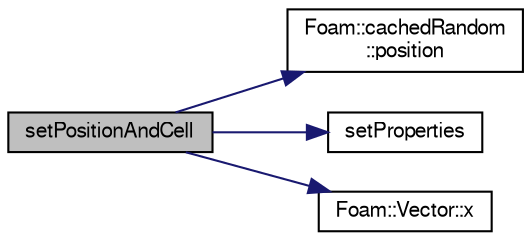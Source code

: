 digraph "setPositionAndCell"
{
  bgcolor="transparent";
  edge [fontname="FreeSans",fontsize="10",labelfontname="FreeSans",labelfontsize="10"];
  node [fontname="FreeSans",fontsize="10",shape=record];
  rankdir="LR";
  Node52 [label="setPositionAndCell",height=0.2,width=0.4,color="black", fillcolor="grey75", style="filled", fontcolor="black"];
  Node52 -> Node53 [color="midnightblue",fontsize="10",style="solid",fontname="FreeSans"];
  Node53 [label="Foam::cachedRandom\l::position",height=0.2,width=0.4,color="black",URL="$a28134.html#a1f066a90b0e9f9d8cf1272384eecd896",tooltip="Return a sample between start and end. "];
  Node52 -> Node54 [color="midnightblue",fontsize="10",style="solid",fontname="FreeSans"];
  Node54 [label="setProperties",height=0.2,width=0.4,color="black",URL="$a24078.html#a9c29fb14e9bea94ae75c185efe894b00",tooltip="Set the parcel properties. "];
  Node52 -> Node55 [color="midnightblue",fontsize="10",style="solid",fontname="FreeSans"];
  Node55 [label="Foam::Vector::x",height=0.2,width=0.4,color="black",URL="$a28442.html#a63327976e5a8359700064a02ae22548e"];
}
